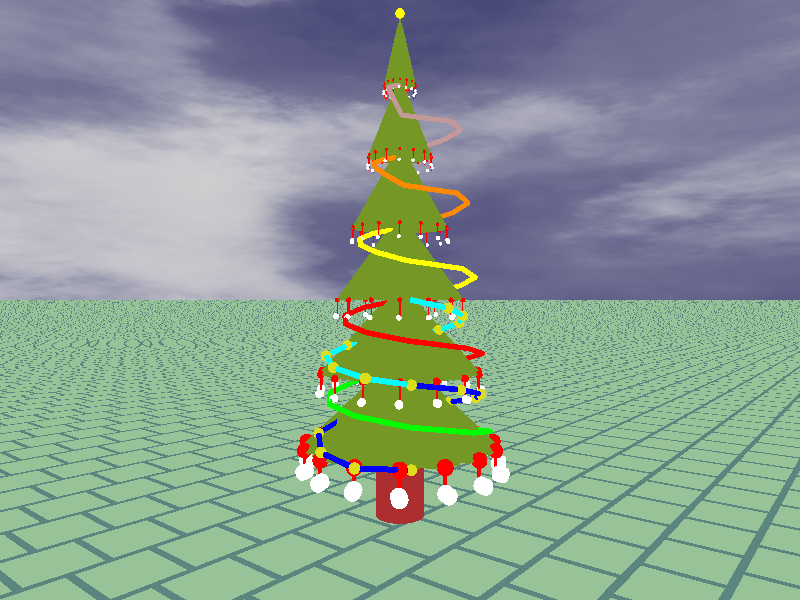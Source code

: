 #include "shapes.inc"
#include "colors.inc"
#include "textures.inc"
#include "woods.inc"
#include "glass.inc"
#include "metals.inc"
#include "functions.inc"
#include "stones1.inc"
#include "skies.inc"   


#declare Pi = 3.141592653589793384626;

#declare axe=0;
#declare lumpoint=10;
#declare Start=0;
#declare End=2*Pi;
#declare My_Clock=Start+(End-Start)*clock;
#declare sca=25;  

camera{   
    location <0.1*sca,1*sca,9>  
    //location <0,0,25>
    look_at <0,0,9>
    sky <0,0,1>
    right <-image_width/image_height,0,0>
}
    
light_source { <-17,0,0> color Magenta }
light_source { <0,0,0> color White }
light_source { <0,0,0> color rgb <0.75,0.5,0.59>spotlight radius 2 falloff 10 tightness 10 point_at <10,0,0>}
light_source { <0,10,0> color rgb <0.5,0.5,0.49>}
light_source { <10,10,10> color rgb <0.825,0.5,0.9>}                                                         
light_source { <0,0,0> color Red }
light_source { <0,0,0> color Green }
light_source { <10,10,10> color rgb <0.5,0.25,0.49>} 

#declare use_phot=0;
#declare use_area=0;

background {White}

global_settings{
    max_trace_level 60
    ambient_light 1.00
    assumed_gamma 2.0
    #if (use_phot)
        spacing .025
        autostop 0
    }
    #end
}

#declare ciel=1;
#if (ciel)
    sky_sphere {S_Cloud5 rotate <90,0.051, 1>}
#end  

//sol
plane{
    -z 150
    material{  
        texture{
            pigment{  
            
                brick color  GreenCopper,
                color PaleGreen mortar 5 brick_size 50        
                //color White             
            } 
            finish{
                phong 0.8
                ambient 0.85
                diffuse 0.
                reflection 0.2                  
            }
        } 
        interior{ 
            ior 1.333 
            fade_distance 1
            fade_power 1
            fade_color <0,0.0,0>
            caustics 2.5
        }
    }
    rotate <0,0,45>
}            




///////// SAPIN

#declare hauteurTronc = 3; 
#declare rayonTronc = 3;
#declare rTronc = 1;
#declare nbEtageBranches=6;
#declare rayonCone=4;
#declare i=0; 
#declare nbBoulesSapin=15; 
#declare nbCylindreSapin=15;
#declare rayonBoulesSapin=0.3;  
#declare rotation = (2*Pi/nbBoulesSapin)+1.05;  //pour placer les boules au milieu des branches
                   

#declare p=0;  
#declare monEtage=0; 
 
                        
#declare monSapin=object
{
    union{ 
        /////////////////////////////TRONC
                                      
        cylinder{ 
            <0,0,0>
            <0,0,hauteurTronc>
            rTronc 
             pigment {    
               color Brown
            }               
        }
           
         
       
       #while(i<nbEtageBranches) 
                            
            union
            {
                 difference
                 {   
                    ///////////////////////////////////Branches
                    cone
                    { 
                         <0,0,hauteurTronc+(i*3)> (rayonCone*(1-i/nbEtageBranches))
                         <0,0,hauteurTronc+(i+1)*3> ((1-(i+1)/nbEtageBranches))
                    } 
                    
                    //STRIES DES BRANCHES
                    #declare j=0;
                    #while(j<nbCylindreSapin) 
                          
                        #declare rayonC=rayonCone*(1-i/nbEtageBranches);  
                        #declare rayonC2=(1-(1+i)/nbEtageBranches);                                  
                        #declare theta=2*Pi*j/nbCylindreSapin;                                
                        #declare monZ=hauteurTronc+i*rayonTronc;
                        #declare monZ2=hauteurTronc+(i+1)*rayonTronc; 
                          
                        cylinder  //pour faire les stries des branches
                        {    
                            <rayonC*cos (theta),rayonC*sin(theta),monZ>
                            <rayonC2*cos (theta),rayonC2*sin(theta),monZ2>                                 
                            ((1-(i)/nbEtageBranches))/6
                        }  
                        
                         
                        #declare j=j+1;
                    #end                          
                 
                    pigment
                    { 
                        //rgbt <0,0,0,1>
                        color MediumForestGreen
                    }
                 }
                 //Boules sur le sapin avec leur ficelles 
                 #declare k=0;                 
                                                            
                 #while(k<nbBoulesSapin)   
                 
                    #declare rayon=rayonCone*(1-i/nbEtageBranches); 
                    #declare monZ=i*nbEtageBranches;
                    #declare theta2=k*2*Pi/nbBoulesSapin + rotation;
                    
                    union{ 
                        sphere
                        {                           
                            <rayon*cos(theta2),rayon*sin(theta2),hauteurTronc+(monZ/2)>
                            rayonBoulesSapin/(i+1)
                                
                     
                        }   
                        cylinder
                        {                                                              
                            <rayon*cos(theta2),rayon*sin(theta2),hauteurTronc+(monZ/2)-0.45-(nbEtageBranches-i)/20>
                            <rayon*cos(theta2),rayon*sin(theta2),hauteurTronc+(monZ/2)>
                             rayonBoulesSapin/(i+1)/4
                             
                        } 
                         
                        lathe
                        {
                          linear_spline 
                          4 //nbr_Pt
                          <0.3/(i+1),0>,
                          <0.3/(i+1),0.4/(i+1)>, <0,0.3/(i+1)>, <0,0.1/(i+1)>  
                          rotate<0,0,12*k>     
                          translate<rayon*cos(theta2)+0.09,rayon*sin(theta2)+0.5,hauteurTronc+(monZ/2)-0.45-(nbEtageBranches-i)/20> 
                          pigment {White transmit .5} 
                        }      
                         
                        pigment
                        {
                            rgb <255,0,0> 
                        }
                        finish
                        { phong 0.8 ambient 1 diffuse 0.5 reflection 0.5}   
                        
                                        
                    }
                       
                    
                    
                    #declare k=k+1;
                 #end //FIN WHILE BOULES SAPIN
            } 
           
            
                            
            #declare i=i+1; 
            
            #if (i=nbEtageBranches)
               sphere 
               {
                                              
                    <0,0,nbEtageBranches*hauteurTronc+3>
                    0.2        
                    
                    pigment {
                        color Yellow
                    }
               }
                            
            #end 
           
            
         #end
          }
}                        

     

 
        

//mesGuirlandes  ////////////////////////////////////////
/////////////////GUIRLANDE   



#macro constructionGuirlande(rayonEtageCone, epaisseur, numEtage, coul, estElectrique)
    #declare c=0;   
    #declare n=5;    
    
    #declare tab12=array[4]; 
    #declare tab22=array[4];   
    #declare tabPt1=array[n+1];   
    #declare tabPt22=array[n+1];   

    #declare P0=<0,0,hauteurTronc*numEtage+hauteurTronc>;  
    #declare P1=<-rayonEtageCone,-rayonEtageCone+1,hauteurTronc*numEtage+0.5+hauteurTronc>;  
    #declare P2=<-5,rayonEtageCone+1,hauteurTronc*numEtage+1+hauteurTronc>; 
    #declare P3=<0,rayonEtageCone,hauteurTronc*numEtage+1.5+hauteurTronc>;  

   
    #declare M0=P3;
    #declare M1=<rayonEtageCone,3,hauteurTronc*numEtage+2+hauteurTronc>;      
    #declare M2=<rayonEtageCone,1,hauteurTronc*numEtage+2.5+hauteurTronc>; 
    #declare M3=<0,0,hauteurTronc*numEtage+3+hauteurTronc>;         
   
    
    #declare tab12[0]=P0;
    #declare tab12[1]=P1;
    #declare tab12[2]=P2;
    #declare tab12[3]=P3;    
    
    #declare tab22[0]=M0;
    #declare tab22[1]=M1;
    #declare tab22[2]=M2;
    #declare tab22[3]=M3;
      
        
     #while (c<n+1)         
             
        #declare t0 = c/n;
                       
        #declare tabPt1[c]=pow(1-t0,3)*tab12[0]+3*pow(1-t0,2)*t0*tab12[1]+3*(1-t0)*pow(t0,2)*tab12[2]+pow(t0,3)*tab12[3];
        #declare tabPt22[c]=pow(1-t0,3)*tab22[0]+3*pow(1-t0,2)*t0*tab22[1]+3*(1-t0)*pow(t0,2)*tab22[2]+pow(t0,3)*tab22[3];
  
        #declare c=c+1;
     #end 
     #declare p=0;    
     #while(p<n)            
                 
            
             #if(estElectrique)         
                 cylinder{
                    tabPt22[p] 
                    tabPt22[p+1] 
                    epaisseur  
                    pigment {color coul}  
                    rotate <0,0,180>               
                    translate <0,4,0>
                 }         
           
             
                sphere {
                      
                    < tabPt22[p].x, tabPt22[p].y ,tabPt22[p].z>
                    0.2
                    pigment {color BrightGold}    
                    
                    rotate <0,0,180>              
                    translate <0,4,0>    
                }
             
             #else 
                  cylinder{
                    tabPt22[p] 
                    tabPt22[p+1] 
                    epaisseur  
                    pigment {color coul}
                 }   
                   
             #end
                                                     
            #declare p=p+1; 
     
     #end   
     #declare j=0;
     #while(j<n)            
            #if(estElectrique) 
                cylinder{
                    tabPt1[j] 
                    tabPt1[j+1] 
                    epaisseur  
                    pigment {color coul}
                    rotate <0,0,180>                
                    translate <0,4,0>
               }            
                     
             
                sphere {
                      
                    < tabPt1[j].x, tabPt1[j].y ,tabPt1[j].z>
                    0.2   
                    pigment {color BrightGold} 
                    
                    rotate <0,0,180>              
                    translate <0,4,0>  
                }              
                
             
             #else 
                  cylinder{
                    tabPt1[j] 
                    tabPt1[j+1] 
                    epaisseur  
                    pigment {color coul}        
                   }     
             #end
                       
                       
           #declare j=j+1;    
     
     #end   
 

#end    

   
   
   

       
////////////////////////////////////////////////////////CONSTRUCTION OBJET + guirlandes
/*             
            */     
                     
object{         
    monSapin
}                   
constructionGuirlande(4, 0.1 , 0, Green, false)    

constructionGuirlande(3.2, 0.1, 1, Red, false)   

constructionGuirlande(2.4, 0.1, 2, Yellow, false) 

constructionGuirlande(1.6, 0.1,3, Orange, false)    

constructionGuirlande(0.8, 0.1, 4, Pink, false) 
                                                    
                                                    
                                                    
                                                    
constructionGuirlande(4, 0.1, 0, Blue, true)         
constructionGuirlande(3, 0.1, 1, Cyan, true) 
 
